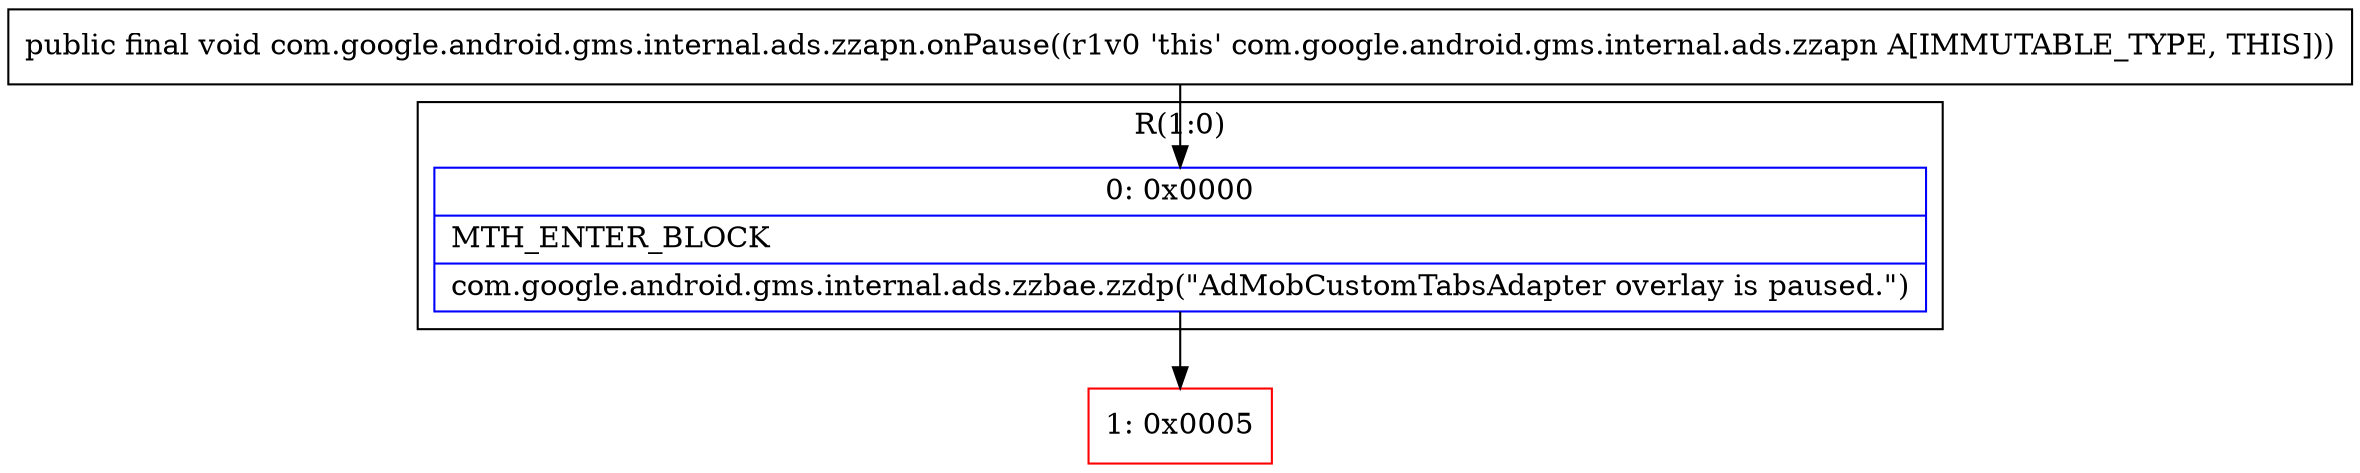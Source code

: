 digraph "CFG forcom.google.android.gms.internal.ads.zzapn.onPause()V" {
subgraph cluster_Region_1630856803 {
label = "R(1:0)";
node [shape=record,color=blue];
Node_0 [shape=record,label="{0\:\ 0x0000|MTH_ENTER_BLOCK\l|com.google.android.gms.internal.ads.zzbae.zzdp(\"AdMobCustomTabsAdapter overlay is paused.\")\l}"];
}
Node_1 [shape=record,color=red,label="{1\:\ 0x0005}"];
MethodNode[shape=record,label="{public final void com.google.android.gms.internal.ads.zzapn.onPause((r1v0 'this' com.google.android.gms.internal.ads.zzapn A[IMMUTABLE_TYPE, THIS])) }"];
MethodNode -> Node_0;
Node_0 -> Node_1;
}

